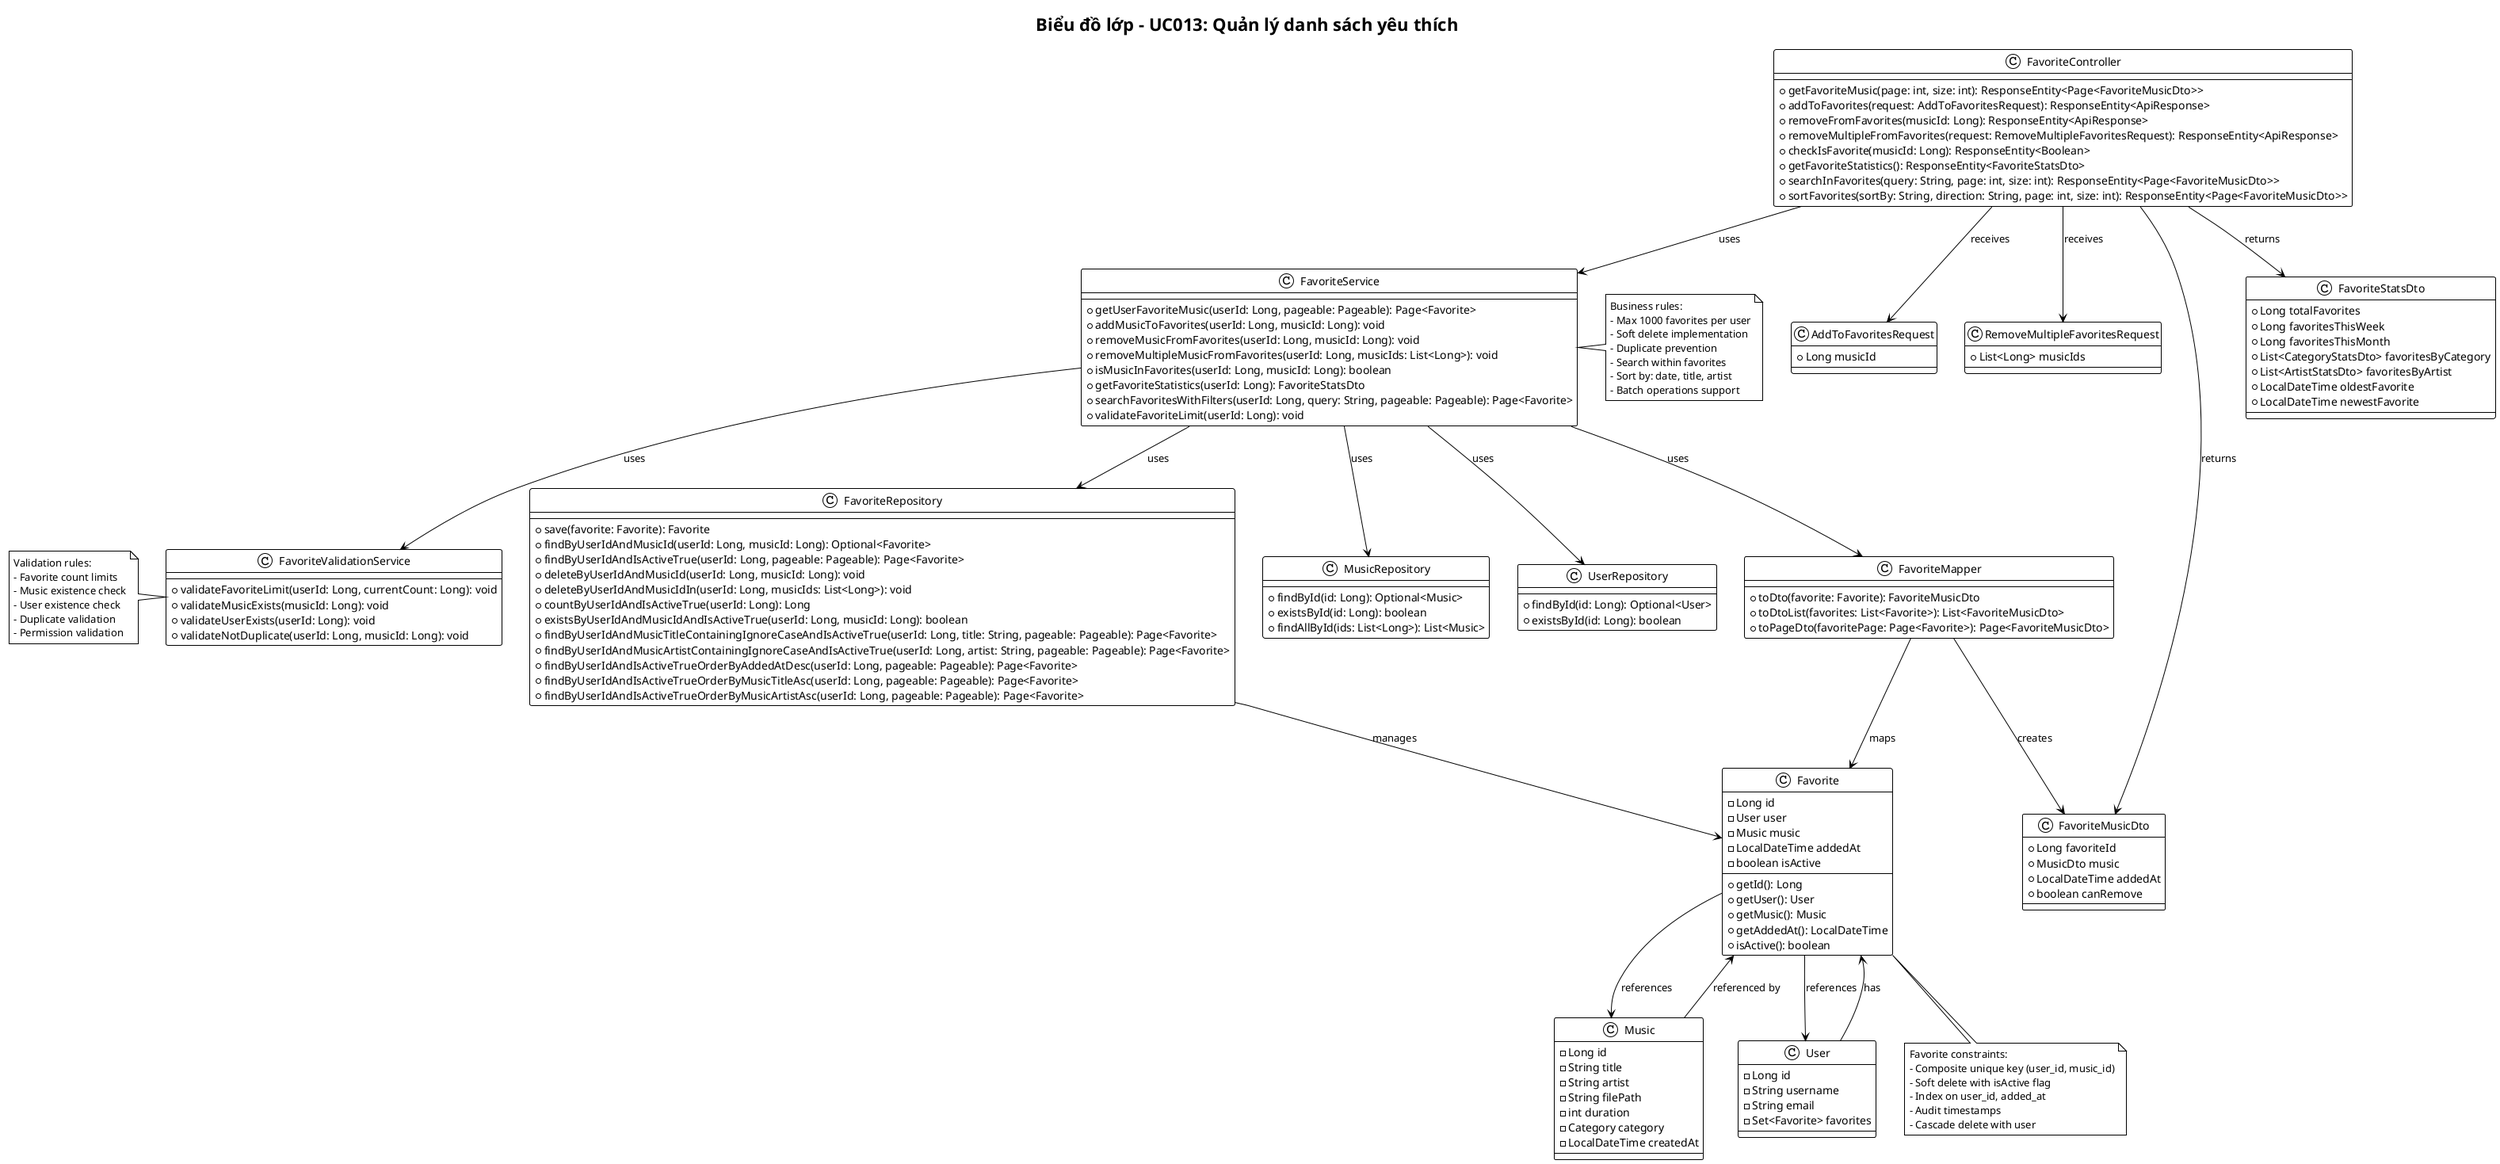 @startuml UC013-Class-Diagram-Quan-Ly-Yeu-Thich
!theme plain

title Biểu đồ lớp - UC013: Quản lý danh sách yêu thích

class FavoriteController {
    + getFavoriteMusic(page: int, size: int): ResponseEntity<Page<FavoriteMusicDto>>
    + addToFavorites(request: AddToFavoritesRequest): ResponseEntity<ApiResponse>
    + removeFromFavorites(musicId: Long): ResponseEntity<ApiResponse>
    + removeMultipleFromFavorites(request: RemoveMultipleFavoritesRequest): ResponseEntity<ApiResponse>
    + checkIsFavorite(musicId: Long): ResponseEntity<Boolean>
    + getFavoriteStatistics(): ResponseEntity<FavoriteStatsDto>
    + searchInFavorites(query: String, page: int, size: int): ResponseEntity<Page<FavoriteMusicDto>>
    + sortFavorites(sortBy: String, direction: String, page: int, size: int): ResponseEntity<Page<FavoriteMusicDto>>
}

class FavoriteService {
    + getUserFavoriteMusic(userId: Long, pageable: Pageable): Page<Favorite>
    + addMusicToFavorites(userId: Long, musicId: Long): void
    + removeMusicFromFavorites(userId: Long, musicId: Long): void
    + removeMultipleMusicFromFavorites(userId: Long, musicIds: List<Long>): void
    + isMusicInFavorites(userId: Long, musicId: Long): boolean
    + getFavoriteStatistics(userId: Long): FavoriteStatsDto
    + searchFavoritesWithFilters(userId: Long, query: String, pageable: Pageable): Page<Favorite>
    + validateFavoriteLimit(userId: Long): void
}

class Favorite {
    - Long id
    - User user
    - Music music
    - LocalDateTime addedAt
    - boolean isActive
    + getId(): Long
    + getUser(): User
    + getMusic(): Music
    + getAddedAt(): LocalDateTime
    + isActive(): boolean
}

class FavoriteRepository {
    + save(favorite: Favorite): Favorite
    + findByUserIdAndMusicId(userId: Long, musicId: Long): Optional<Favorite>
    + findByUserIdAndIsActiveTrue(userId: Long, pageable: Pageable): Page<Favorite>
    + deleteByUserIdAndMusicId(userId: Long, musicId: Long): void
    + deleteByUserIdAndMusicIdIn(userId: Long, musicIds: List<Long>): void
    + countByUserIdAndIsActiveTrue(userId: Long): Long
    + existsByUserIdAndMusicIdAndIsActiveTrue(userId: Long, musicId: Long): boolean
    + findByUserIdAndMusicTitleContainingIgnoreCaseAndIsActiveTrue(userId: Long, title: String, pageable: Pageable): Page<Favorite>
    + findByUserIdAndMusicArtistContainingIgnoreCaseAndIsActiveTrue(userId: Long, artist: String, pageable: Pageable): Page<Favorite>
    + findByUserIdAndIsActiveTrueOrderByAddedAtDesc(userId: Long, pageable: Pageable): Page<Favorite>
    + findByUserIdAndIsActiveTrueOrderByMusicTitleAsc(userId: Long, pageable: Pageable): Page<Favorite>
    + findByUserIdAndIsActiveTrueOrderByMusicArtistAsc(userId: Long, pageable: Pageable): Page<Favorite>
}

class MusicRepository {
    + findById(id: Long): Optional<Music>
    + existsById(id: Long): boolean
    + findAllById(ids: List<Long>): List<Music>
}

class UserRepository {
    + findById(id: Long): Optional<User>
    + existsById(id: Long): boolean
}

class AddToFavoritesRequest {
    + Long musicId
}

class RemoveMultipleFavoritesRequest {
    + List<Long> musicIds
}

class FavoriteMusicDto {
    + Long favoriteId
    + MusicDto music
    + LocalDateTime addedAt
    + boolean canRemove
}

class FavoriteStatsDto {
    + Long totalFavorites
    + Long favoritesThisWeek
    + Long favoritesThisMonth
    + List<CategoryStatsDto> favoritesByCategory
    + List<ArtistStatsDto> favoritesByArtist
    + LocalDateTime oldestFavorite
    + LocalDateTime newestFavorite
}

class Music {
    - Long id
    - String title
    - String artist
    - String filePath
    - int duration
    - Category category
    - LocalDateTime createdAt
}

class User {
    - Long id
    - String username
    - String email
    - Set<Favorite> favorites
}

class FavoriteMapper {
    + toDto(favorite: Favorite): FavoriteMusicDto
    + toDtoList(favorites: List<Favorite>): List<FavoriteMusicDto>
    + toPageDto(favoritePage: Page<Favorite>): Page<FavoriteMusicDto>
}

class FavoriteValidationService {
    + validateFavoriteLimit(userId: Long, currentCount: Long): void
    + validateMusicExists(musicId: Long): void
    + validateUserExists(userId: Long): void
    + validateNotDuplicate(userId: Long, musicId: Long): void
}

' Relationships
FavoriteController --> FavoriteService : uses
FavoriteController --> AddToFavoritesRequest : receives
FavoriteController --> RemoveMultipleFavoritesRequest : receives
FavoriteController --> FavoriteMusicDto : returns
FavoriteController --> FavoriteStatsDto : returns

FavoriteService --> FavoriteRepository : uses
FavoriteService --> MusicRepository : uses
FavoriteService --> UserRepository : uses
FavoriteService --> FavoriteMapper : uses
FavoriteService --> FavoriteValidationService : uses

FavoriteRepository --> Favorite : manages
Favorite --> User : references
Favorite --> Music : references
User --> Favorite : has
Music --> Favorite : referenced by

FavoriteMapper --> Favorite : maps
FavoriteMapper --> FavoriteMusicDto : creates

note right of FavoriteService
  Business rules:
  - Max 1000 favorites per user
  - Soft delete implementation
  - Duplicate prevention
  - Search within favorites
  - Sort by: date, title, artist
  - Batch operations support
end note

note bottom of Favorite
  Favorite constraints:
  - Composite unique key (user_id, music_id)
  - Soft delete with isActive flag
  - Index on user_id, added_at
  - Audit timestamps
  - Cascade delete with user
end note

note left of FavoriteValidationService
  Validation rules:
  - Favorite count limits
  - Music existence check
  - User existence check
  - Duplicate validation
  - Permission validation
end note

@enduml
